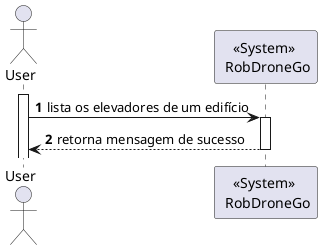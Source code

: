 @startuml
'https://plantuml.com/sequence-diagram

autonumber

Actor User
participant "<<System>> \n RobDroneGo" as sys
activate User
User -> sys:lista os elevadores de um edifício
activate sys
sys--> User: retorna mensagem de sucesso
deactivate sys
@enduml